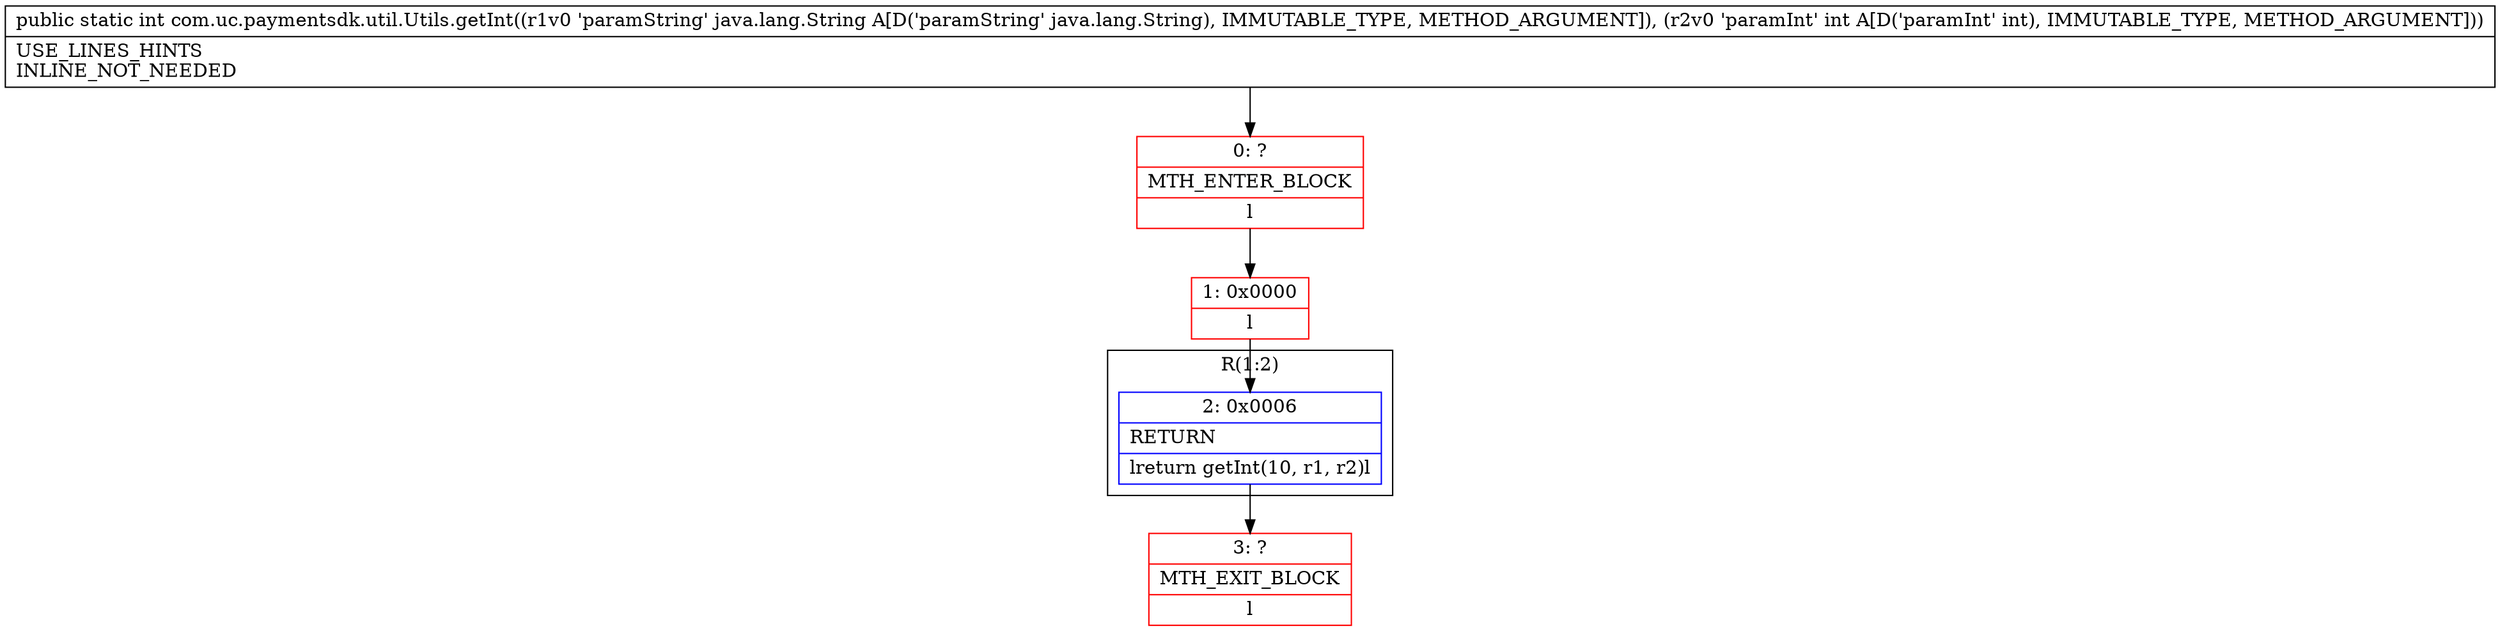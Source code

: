 digraph "CFG forcom.uc.paymentsdk.util.Utils.getInt(Ljava\/lang\/String;I)I" {
subgraph cluster_Region_391595634 {
label = "R(1:2)";
node [shape=record,color=blue];
Node_2 [shape=record,label="{2\:\ 0x0006|RETURN\l|lreturn getInt(10, r1, r2)l}"];
}
Node_0 [shape=record,color=red,label="{0\:\ ?|MTH_ENTER_BLOCK\l|l}"];
Node_1 [shape=record,color=red,label="{1\:\ 0x0000|l}"];
Node_3 [shape=record,color=red,label="{3\:\ ?|MTH_EXIT_BLOCK\l|l}"];
MethodNode[shape=record,label="{public static int com.uc.paymentsdk.util.Utils.getInt((r1v0 'paramString' java.lang.String A[D('paramString' java.lang.String), IMMUTABLE_TYPE, METHOD_ARGUMENT]), (r2v0 'paramInt' int A[D('paramInt' int), IMMUTABLE_TYPE, METHOD_ARGUMENT]))  | USE_LINES_HINTS\lINLINE_NOT_NEEDED\l}"];
MethodNode -> Node_0;
Node_2 -> Node_3;
Node_0 -> Node_1;
Node_1 -> Node_2;
}

